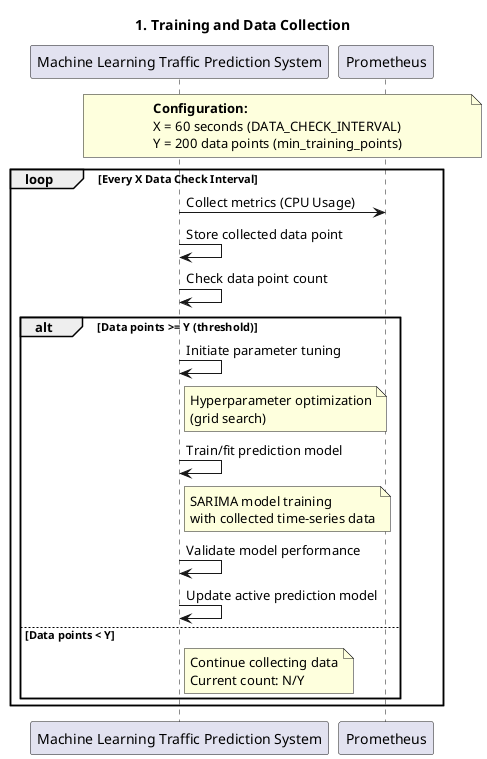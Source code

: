 @startuml
title 1. Training and Data Collection

participant "Machine Learning Traffic Prediction System" as MLTPS
participant "Prometheus" as Prometheus

note over MLTPS, Prometheus
  **Configuration:**
  X = 60 seconds (DATA_CHECK_INTERVAL)
  Y = 200 data points (min_training_points)
end note

loop Every X Data Check Interval
    MLTPS -> Prometheus: Collect metrics (CPU Usage)
    MLTPS -> MLTPS: Store collected data point
    MLTPS -> MLTPS: Check data point count
    
    alt Data points >= Y (threshold)
        MLTPS -> MLTPS: Initiate parameter tuning
        note right of MLTPS: Hyperparameter optimization\n(grid search)
        MLTPS -> MLTPS: Train/fit prediction model
        note right of MLTPS: SARIMA model training\nwith collected time-series data
        MLTPS -> MLTPS: Validate model performance
        MLTPS -> MLTPS: Update active prediction model
    else Data points < Y
        note right of MLTPS: Continue collecting data\nCurrent count: N/Y
    end
end
@enduml